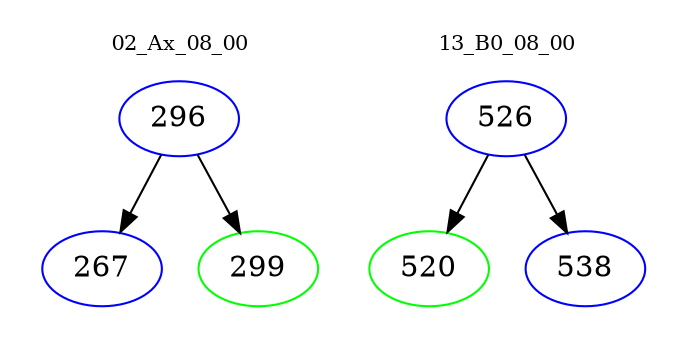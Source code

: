 digraph{
subgraph cluster_0 {
color = white
label = "02_Ax_08_00";
fontsize=10;
T0_296 [label="296", color="blue"]
T0_296 -> T0_267 [color="black"]
T0_267 [label="267", color="blue"]
T0_296 -> T0_299 [color="black"]
T0_299 [label="299", color="green"]
}
subgraph cluster_1 {
color = white
label = "13_B0_08_00";
fontsize=10;
T1_526 [label="526", color="blue"]
T1_526 -> T1_520 [color="black"]
T1_520 [label="520", color="green"]
T1_526 -> T1_538 [color="black"]
T1_538 [label="538", color="blue"]
}
}
